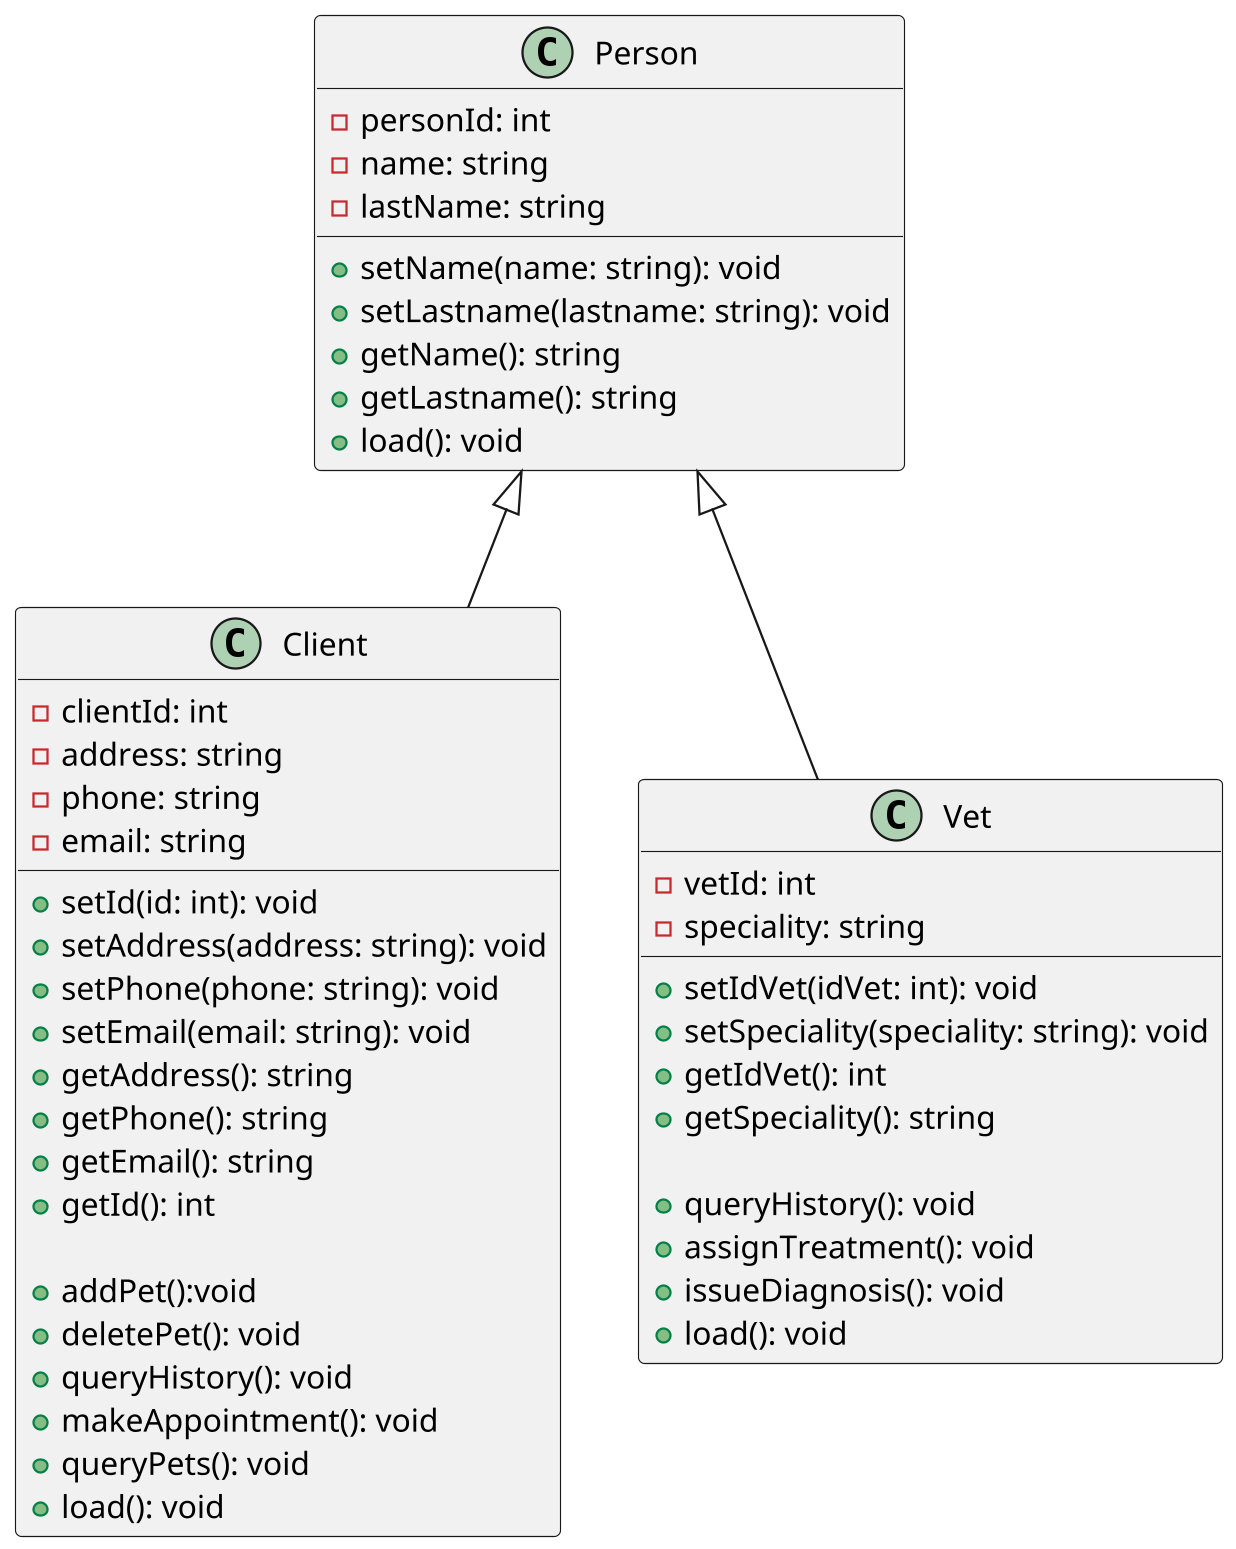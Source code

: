 @startuml Vete++

scale 1280 width
scale 1550 height

Person <|-- Client
Person <|-- Vet
'Transaction <|-- Income
'Transaction <|-- Expense

class Person {
 -personId: int
 -name: string
 -lastName: string
 +setName(name: string): void
 +setLastname(lastname: string): void
 +getName(): string
 +getLastname(): string
 +load(): void
}

class Vet {
 -vetId: int
 -speciality: string
 +setIdVet(idVet: int): void
 +setSpeciality(speciality: string): void
 +getIdVet(): int
 +getSpeciality(): string

 +queryHistory(): void
 +assignTreatment(): void
 +issueDiagnosis(): void
 +load(): void
}

class Client {
 -clientId: int
 -address: string
 -phone: string
 -email: string
 +setId(id: int): void
 +setAddress(address: string): void
 +setPhone(phone: string): void
 +setEmail(email: string): void
 +getAddress(): string
 +getPhone(): string
 +getEmail(): string
 +getId(): int

 +addPet():void
 +deletePet(): void
 +queryHistory(): void
 +makeAppointment(): void
 +queryPets(): void
 +load(): void
}

/'	con este comando las siguientes clases 
	se renderizan en un pagina nueva
'/
newpage

class Appointment {
 -appId: int
 -date: Date
 -time: Time
 -urgencyCat: int
 -reason: string
 -attended: bool
 -clientId: int
 -petId: int

 +setAppId(id: int): void
 +setDate(date: Date): void
 +setTime(time: Time): void
 +setUrgencyCat(cat: int): void
 +setReason(reason: string): void
 +setAttended(attended: bool): void
 +getAppId(): int
 +getDate(): Date
 +getTime(): Time
 +getUrgencyCat(): int
 +getReason(): string
 +getAttended(): bool
 
 +load(): void
}

class VetVisits {
 -visitId: int
 -date: Fecha
 -reason: string
 -diagnosis: string
 -vetId: int   
 -clientId: int
 -petId: int
 -saleId: int

 +setVisitId(id: int): void
 +setDate(fecha: Fecha): void
 +setReason(reason: string): void
 +setDiagnosis(diagnosis: string): void
 +setVetId(id: int): void
 +setClientId(id: int): void
 +setPetId(id: int): void
 +getVisitId(): int
 +getDate(): Fecha
 +getReason(): string
 +getDiagnosis(): string
 +getVetId(): int
 +getClientId(): int
 +getPetId(): int

 +isValidRelation(): bool
}

class Pet {
 -petId: int
 -name: string
 -specie: string
 -breed: string
 -birthDate: Fecha
 -ownerId: int
 -currentDiagnosis: string

 +setPetId(petId:int):void
 +setName(name: string): void
 +setSpecie(specie: string):void
 +setBreed(breed: string): void
 +setDate(date: Fecha): void 
 +setOwnerId(id: int):void
 +setCurrentDiagnosis(diagnosis:string):void 
 +getPetId(): int
 +getName(): string
 +getSpecie(): string
 +getBreed():string
 +getDate():Fecha

 +addAppoinment(): void
 +load():void
 +recordVaccination(): void
}

class PetRelations {
 -petId: int
 -clientId: int
 -owner: bool

 +setPetId(id: int): void
 +setClientId(id: int): void
 +setOwner(owner: bool): void
 +getPetId(): int
 +getClientId(): int
 +getOwner(): bool
}

newpage

class Product {
 -productId: int
 -productName: string
 -description: string
 -quantity: int 
 -stock: int
 -price: float
 -brand: string
 -productType:string 
 -productCategory: Category

 +setProductId(id: int): void
 +setName(name:string): void
 +setDescription(description: string): void
 +setQuantity(qty: int): void
 +setStock(stock:int): void
 +setPrice(price:float): void
 +setBrand(brand: string): void
 +setProductType(type: string): void
 +setProductCategory(cat: Category): void
 
 +getProductId(): int
 +getName(): string
 +getQuantity(): int
 +getStock(): int
 +getPrice(): float
 +getBrand():string
 +getProductType(): string
 +getProductCategory(): Category
 
 +addProduct(): void
 +DeleteProduct(): void
 +updateStock(): void
}

class ProductCategory {
 -catId: int
 -catName: string
 +setCatId(id: int): void
 +setCatName(name: string): void
 +getCatId(): int
 +getCatName(): string

 +load(): void
}

class Date {
 -day: int
 -month:int
 -year: int

 +setDay(day: int): void
 +setMonth(month: int): void
 +setYear (year: int): void
 +getDay(): int
 +getMonth(): int
 +getYear(): int
}

class Time {
 -hour: int
 -min:int
 -sec: int

 +setHour(hour: int):void
 +setMin(min: int): void
 +setSec (sec: int): void
 +getHour(): int
 +getMin(): int
 +getSec(): int
}

class Sale {

-saleId: int
-totalAmount: float
-paymentMethod: string
-saleDate: Date
-saleTime: Time
-quantity: int
-isVisit: bool
-transactionId: int

+setSaleId(id:int): void
+setAmount(amount: float): void
+setPaymentMethod(method: string): void
+setDate(date: Date): void
+setTime(time: Time): void
+setQuantity(qty: int): void
+setIsVisit(isVisit: bool): void
+setTransactionId(id: int): void
+getSaleId(): int
+getAmount(): float
+getPaymentMethod(): string
+getDate(): Date
+getTime(): Time
+getQuantity(): int
+getIsVisit(): Bool
+getTransactionId(): int
+load(): void


} 

class ItemSale {
 -productId: int
 -quantity: int
 -unitPrice: float
 -saleId: int

 +setProductId(productId: int): void
 +setQuantity(quantity int): void
 +setUnitPrice(total: float): void
 +setSaleId(saleId: int) void
 +getProductId(): int
 +getQuantity():int
 +getUnitPrice(): float
 +getSaleId(): int

 +load(): void
}

class Buy {
-buyId: int
-totalAmount: float
-paymentMethod: string
-buyDate: Fecha
-buyTime: Time
-productId: int
-quantity: int
-transactionId: int 

+setBuyId(item:Inventory): void
+setAmount(importe: int): void
+setpaymentMethod (method : string): void
+setDate (date: Date):void
+setTime (time: Time): void
+setProductId (ProductId: int): void
+setQuantity(qty: int): void
+setTransactionId (id: int): void
+getBuyId(): int
+getTotalAmount(): float
+getPaymentMethod():string
+getbuyDate(): Date
+getbuyTime(): Time
+getProductId (): int
+getQuiantity (): int
+getTransaction (): int
+load(): void



}


@enduml